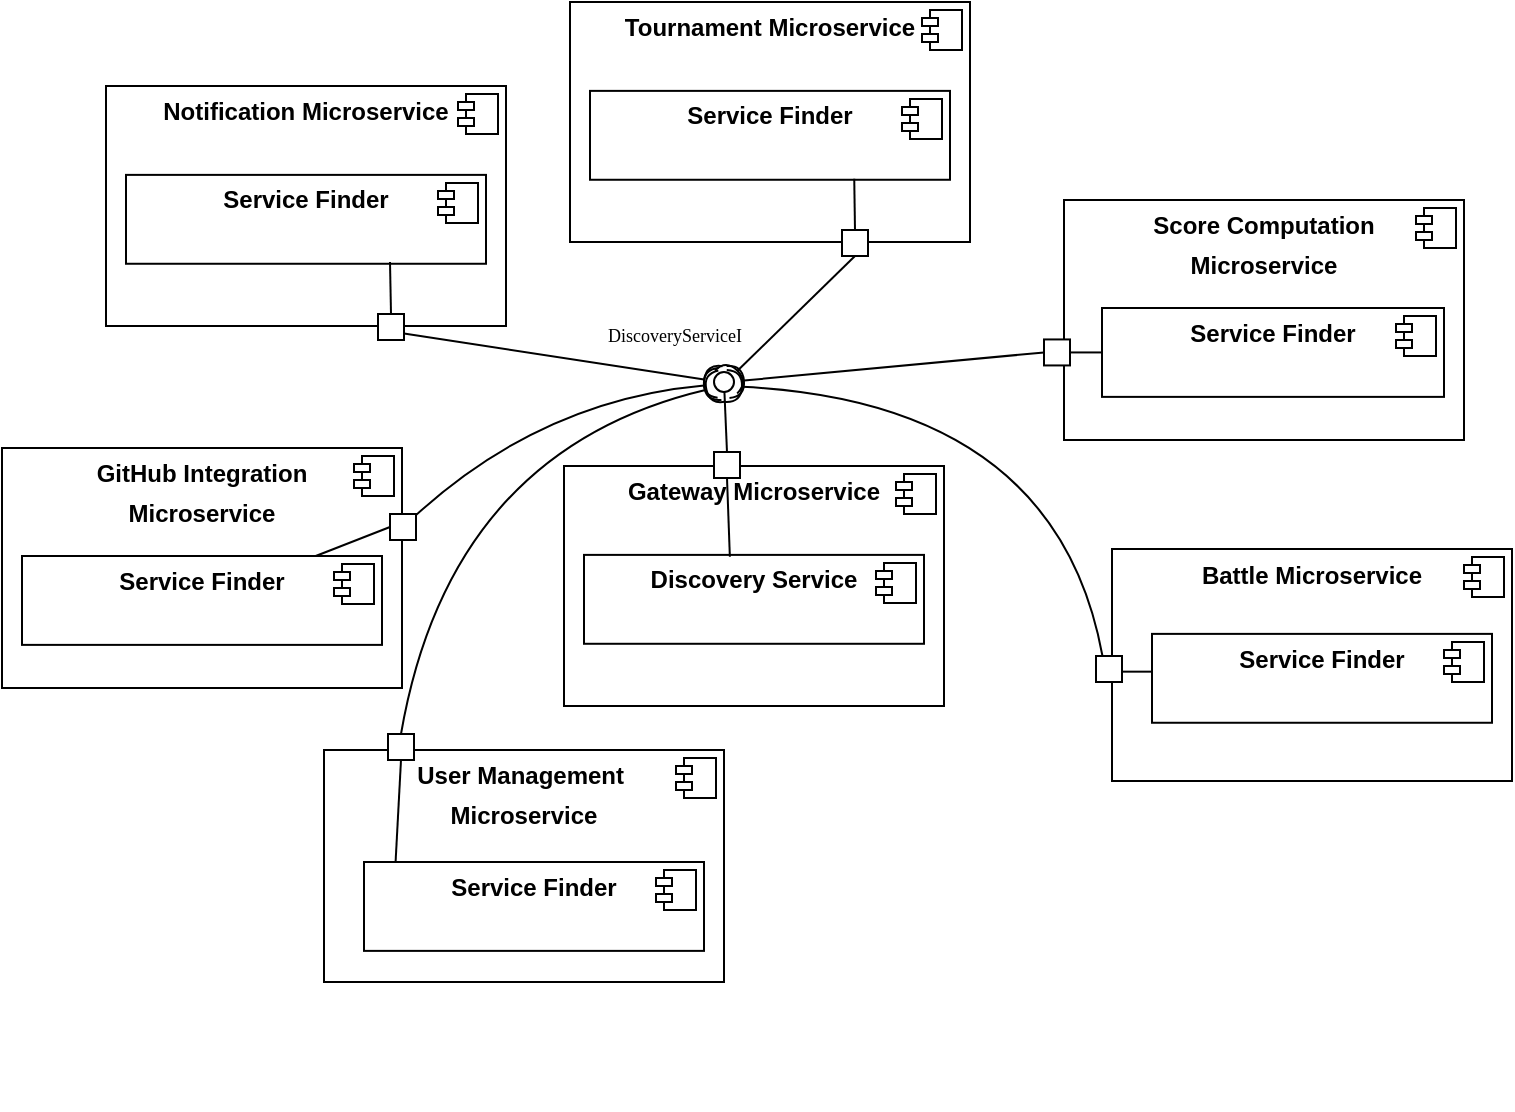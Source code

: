 <mxfile version="22.1.16" type="device">
  <diagram name="Page-1" id="z5UzL9gfqUJMnLtRptsJ">
    <mxGraphModel dx="714" dy="418" grid="0" gridSize="10" guides="1" tooltips="1" connect="1" arrows="1" fold="1" page="1" pageScale="1" pageWidth="850" pageHeight="1100" math="0" shadow="0">
      <root>
        <mxCell id="0" />
        <mxCell id="1" parent="0" />
        <mxCell id="ZMxJaWBHBOaQYRM_QD_V-1" value="" style="group" parent="1" vertex="1" connectable="0">
          <mxGeometry x="350" y="270" width="190" height="120" as="geometry" />
        </mxCell>
        <mxCell id="ZMxJaWBHBOaQYRM_QD_V-2" value="&lt;p style=&quot;margin:0px;margin-top:6px;text-align:center;&quot;&gt;&lt;b&gt;Gateway Microservice&lt;/b&gt;&lt;/p&gt;&lt;p style=&quot;margin:0px;margin-top:6px;text-align:center;&quot;&gt;&lt;b&gt;&lt;br&gt;&lt;/b&gt;&lt;/p&gt;" style="align=left;overflow=fill;html=1;dropTarget=0;whiteSpace=wrap;" parent="ZMxJaWBHBOaQYRM_QD_V-1" vertex="1">
          <mxGeometry width="190" height="120" as="geometry" />
        </mxCell>
        <mxCell id="ZMxJaWBHBOaQYRM_QD_V-3" value="" style="shape=component;jettyWidth=8;jettyHeight=4;" parent="ZMxJaWBHBOaQYRM_QD_V-2" vertex="1">
          <mxGeometry x="1" width="20" height="20" relative="1" as="geometry">
            <mxPoint x="-24" y="4" as="offset" />
          </mxGeometry>
        </mxCell>
        <mxCell id="ZMxJaWBHBOaQYRM_QD_V-4" value="&lt;p style=&quot;margin:0px;margin-top:6px;text-align:center;&quot;&gt;&lt;b&gt;Discovery Service&lt;/b&gt;&lt;/p&gt;" style="align=left;overflow=fill;html=1;dropTarget=0;whiteSpace=wrap;" parent="ZMxJaWBHBOaQYRM_QD_V-1" vertex="1">
          <mxGeometry x="10" y="44.444" width="170" height="44.444" as="geometry" />
        </mxCell>
        <mxCell id="ZMxJaWBHBOaQYRM_QD_V-5" value="" style="shape=component;jettyWidth=8;jettyHeight=4;" parent="ZMxJaWBHBOaQYRM_QD_V-4" vertex="1">
          <mxGeometry x="1" width="20" height="20" relative="1" as="geometry">
            <mxPoint x="-24" y="4" as="offset" />
          </mxGeometry>
        </mxCell>
        <mxCell id="ZMxJaWBHBOaQYRM_QD_V-6" value="" style="group" parent="1" vertex="1" connectable="0">
          <mxGeometry x="121" y="80" width="200" height="127" as="geometry" />
        </mxCell>
        <mxCell id="ZMxJaWBHBOaQYRM_QD_V-7" value="&lt;p style=&quot;margin:0px;margin-top:6px;text-align:center;&quot;&gt;&lt;b&gt;Notification Microservice&lt;/b&gt;&lt;/p&gt;" style="align=left;overflow=fill;html=1;dropTarget=0;whiteSpace=wrap;" parent="ZMxJaWBHBOaQYRM_QD_V-6" vertex="1">
          <mxGeometry width="200" height="120" as="geometry" />
        </mxCell>
        <mxCell id="ZMxJaWBHBOaQYRM_QD_V-8" value="" style="shape=component;jettyWidth=8;jettyHeight=4;" parent="ZMxJaWBHBOaQYRM_QD_V-7" vertex="1">
          <mxGeometry x="1" width="20" height="20" relative="1" as="geometry">
            <mxPoint x="-24" y="4" as="offset" />
          </mxGeometry>
        </mxCell>
        <mxCell id="ZMxJaWBHBOaQYRM_QD_V-9" value="&lt;p style=&quot;margin:0px;margin-top:6px;text-align:center;&quot;&gt;&lt;b&gt;Service Finder&lt;/b&gt;&lt;/p&gt;" style="align=left;overflow=fill;html=1;dropTarget=0;whiteSpace=wrap;" parent="ZMxJaWBHBOaQYRM_QD_V-6" vertex="1">
          <mxGeometry x="10" y="44.44" width="180" height="44.44" as="geometry" />
        </mxCell>
        <mxCell id="ZMxJaWBHBOaQYRM_QD_V-10" value="" style="shape=component;jettyWidth=8;jettyHeight=4;" parent="ZMxJaWBHBOaQYRM_QD_V-9" vertex="1">
          <mxGeometry x="1" width="20" height="20" relative="1" as="geometry">
            <mxPoint x="-24" y="4" as="offset" />
          </mxGeometry>
        </mxCell>
        <mxCell id="ZMxJaWBHBOaQYRM_QD_V-11" value="" style="whiteSpace=wrap;html=1;aspect=fixed;" parent="ZMxJaWBHBOaQYRM_QD_V-6" vertex="1">
          <mxGeometry x="136" y="114" width="13" height="13" as="geometry" />
        </mxCell>
        <mxCell id="ZMxJaWBHBOaQYRM_QD_V-15" value="" style="endArrow=none;html=1;rounded=0;exitX=0.5;exitY=0;exitDx=0;exitDy=0;" parent="1" source="ZMxJaWBHBOaQYRM_QD_V-11" edge="1">
          <mxGeometry width="50" height="50" relative="1" as="geometry">
            <mxPoint x="263" y="173" as="sourcePoint" />
            <mxPoint x="263" y="168" as="targetPoint" />
          </mxGeometry>
        </mxCell>
        <mxCell id="ZMxJaWBHBOaQYRM_QD_V-16" value="" style="whiteSpace=wrap;html=1;aspect=fixed;" parent="1" vertex="1">
          <mxGeometry x="425" y="263" width="13" height="13" as="geometry" />
        </mxCell>
        <mxCell id="ZMxJaWBHBOaQYRM_QD_V-17" value="" style="endArrow=none;html=1;rounded=0;entryX=0.5;entryY=1;entryDx=0;entryDy=0;exitX=0.429;exitY=0.021;exitDx=0;exitDy=0;exitPerimeter=0;" parent="1" source="ZMxJaWBHBOaQYRM_QD_V-4" target="ZMxJaWBHBOaQYRM_QD_V-16" edge="1">
          <mxGeometry width="50" height="50" relative="1" as="geometry">
            <mxPoint x="442" y="314" as="sourcePoint" />
            <mxPoint x="466.5" y="282" as="targetPoint" />
          </mxGeometry>
        </mxCell>
        <mxCell id="ZMxJaWBHBOaQYRM_QD_V-18" value="" style="group" parent="1" vertex="1" connectable="0">
          <mxGeometry x="353" y="38" width="200" height="127" as="geometry" />
        </mxCell>
        <mxCell id="ZMxJaWBHBOaQYRM_QD_V-19" value="&lt;p style=&quot;margin:0px;margin-top:6px;text-align:center;&quot;&gt;&lt;b&gt;Tournament Microservice&lt;/b&gt;&lt;/p&gt;" style="align=left;overflow=fill;html=1;dropTarget=0;whiteSpace=wrap;" parent="ZMxJaWBHBOaQYRM_QD_V-18" vertex="1">
          <mxGeometry width="200" height="120" as="geometry" />
        </mxCell>
        <mxCell id="ZMxJaWBHBOaQYRM_QD_V-20" value="" style="shape=component;jettyWidth=8;jettyHeight=4;" parent="ZMxJaWBHBOaQYRM_QD_V-19" vertex="1">
          <mxGeometry x="1" width="20" height="20" relative="1" as="geometry">
            <mxPoint x="-24" y="4" as="offset" />
          </mxGeometry>
        </mxCell>
        <mxCell id="ZMxJaWBHBOaQYRM_QD_V-21" value="&lt;p style=&quot;margin:0px;margin-top:6px;text-align:center;&quot;&gt;&lt;b style=&quot;border-color: var(--border-color);&quot;&gt;Service Finder&lt;/b&gt;&lt;br&gt;&lt;/p&gt;" style="align=left;overflow=fill;html=1;dropTarget=0;whiteSpace=wrap;" parent="ZMxJaWBHBOaQYRM_QD_V-18" vertex="1">
          <mxGeometry x="10" y="44.44" width="180" height="44.44" as="geometry" />
        </mxCell>
        <mxCell id="ZMxJaWBHBOaQYRM_QD_V-22" value="" style="shape=component;jettyWidth=8;jettyHeight=4;" parent="ZMxJaWBHBOaQYRM_QD_V-21" vertex="1">
          <mxGeometry x="1" width="20" height="20" relative="1" as="geometry">
            <mxPoint x="-24" y="4" as="offset" />
          </mxGeometry>
        </mxCell>
        <mxCell id="ZMxJaWBHBOaQYRM_QD_V-23" value="" style="whiteSpace=wrap;html=1;aspect=fixed;" parent="ZMxJaWBHBOaQYRM_QD_V-18" vertex="1">
          <mxGeometry x="136" y="114" width="13" height="13" as="geometry" />
        </mxCell>
        <mxCell id="ZMxJaWBHBOaQYRM_QD_V-24" value="" style="endArrow=none;html=1;rounded=0;exitX=0.5;exitY=0;exitDx=0;exitDy=0;entryX=0.734;entryY=0.989;entryDx=0;entryDy=0;entryPerimeter=0;" parent="ZMxJaWBHBOaQYRM_QD_V-18" source="ZMxJaWBHBOaQYRM_QD_V-23" target="ZMxJaWBHBOaQYRM_QD_V-21" edge="1">
          <mxGeometry width="50" height="50" relative="1" as="geometry">
            <mxPoint x="340" y="119" as="sourcePoint" />
            <mxPoint x="340" y="114" as="targetPoint" />
          </mxGeometry>
        </mxCell>
        <mxCell id="ZMxJaWBHBOaQYRM_QD_V-28" value="" style="ellipse;whiteSpace=wrap;html=1;align=center;aspect=fixed;fillColor=none;strokeColor=none;resizable=0;perimeter=centerPerimeter;rotatable=0;allowArrows=0;points=[];outlineConnect=1;" parent="1" vertex="1">
          <mxGeometry x="606" y="213" width="10" height="10" as="geometry" />
        </mxCell>
        <mxCell id="ZMxJaWBHBOaQYRM_QD_V-29" value="" style="group" parent="1" vertex="1" connectable="0">
          <mxGeometry x="624" y="309.5" width="200" height="127" as="geometry" />
        </mxCell>
        <mxCell id="ZMxJaWBHBOaQYRM_QD_V-30" value="&lt;p style=&quot;margin:0px;margin-top:6px;text-align:center;&quot;&gt;&lt;b&gt;Battle Microservice&lt;/b&gt;&lt;/p&gt;" style="align=left;overflow=fill;html=1;dropTarget=0;whiteSpace=wrap;" parent="ZMxJaWBHBOaQYRM_QD_V-29" vertex="1">
          <mxGeometry y="2" width="200" height="116" as="geometry" />
        </mxCell>
        <mxCell id="ZMxJaWBHBOaQYRM_QD_V-31" value="" style="shape=component;jettyWidth=8;jettyHeight=4;" parent="ZMxJaWBHBOaQYRM_QD_V-30" vertex="1">
          <mxGeometry x="1" width="20" height="20" relative="1" as="geometry">
            <mxPoint x="-24" y="4" as="offset" />
          </mxGeometry>
        </mxCell>
        <mxCell id="ZMxJaWBHBOaQYRM_QD_V-32" value="&lt;p style=&quot;margin:0px;margin-top:6px;text-align:center;&quot;&gt;&lt;b style=&quot;border-color: var(--border-color);&quot;&gt;Service Finder&lt;/b&gt;&lt;br&gt;&lt;/p&gt;" style="align=left;overflow=fill;html=1;dropTarget=0;whiteSpace=wrap;" parent="ZMxJaWBHBOaQYRM_QD_V-29" vertex="1">
          <mxGeometry x="20" y="44.44" width="170" height="44.44" as="geometry" />
        </mxCell>
        <mxCell id="ZMxJaWBHBOaQYRM_QD_V-33" value="" style="shape=component;jettyWidth=8;jettyHeight=4;" parent="ZMxJaWBHBOaQYRM_QD_V-32" vertex="1">
          <mxGeometry x="1" width="20" height="20" relative="1" as="geometry">
            <mxPoint x="-24" y="4" as="offset" />
          </mxGeometry>
        </mxCell>
        <mxCell id="ZMxJaWBHBOaQYRM_QD_V-138" value="" style="endArrow=none;html=1;rounded=0;entryX=0;entryY=0.5;entryDx=0;entryDy=0;exitX=1;exitY=0.5;exitDx=0;exitDy=0;" parent="ZMxJaWBHBOaQYRM_QD_V-29" edge="1">
          <mxGeometry width="50" height="50" relative="1" as="geometry">
            <mxPoint x="4" y="63.33" as="sourcePoint" />
            <mxPoint x="20" y="63.33" as="targetPoint" />
          </mxGeometry>
        </mxCell>
        <mxCell id="ZMxJaWBHBOaQYRM_QD_V-35" value="" style="ellipse;whiteSpace=wrap;html=1;align=center;aspect=fixed;fillColor=none;strokeColor=none;resizable=0;perimeter=centerPerimeter;rotatable=0;allowArrows=0;points=[];outlineConnect=1;" parent="1" vertex="1">
          <mxGeometry x="279" y="400" width="10" height="10" as="geometry" />
        </mxCell>
        <mxCell id="ZMxJaWBHBOaQYRM_QD_V-37" value="" style="group" parent="1" vertex="1" connectable="0">
          <mxGeometry x="600" y="137" width="200" height="127" as="geometry" />
        </mxCell>
        <mxCell id="ZMxJaWBHBOaQYRM_QD_V-38" value="&lt;p style=&quot;margin:0px;margin-top:6px;text-align:center;&quot;&gt;&lt;b&gt;Score Computation&lt;/b&gt;&lt;/p&gt;&lt;p style=&quot;margin:0px;margin-top:6px;text-align:center;&quot;&gt;&lt;b&gt;Microservice&lt;/b&gt;&lt;/p&gt;" style="align=left;overflow=fill;html=1;dropTarget=0;whiteSpace=wrap;" parent="ZMxJaWBHBOaQYRM_QD_V-37" vertex="1">
          <mxGeometry width="200" height="120" as="geometry" />
        </mxCell>
        <mxCell id="ZMxJaWBHBOaQYRM_QD_V-39" value="" style="shape=component;jettyWidth=8;jettyHeight=4;" parent="ZMxJaWBHBOaQYRM_QD_V-38" vertex="1">
          <mxGeometry x="1" width="20" height="20" relative="1" as="geometry">
            <mxPoint x="-24" y="4" as="offset" />
          </mxGeometry>
        </mxCell>
        <mxCell id="ZMxJaWBHBOaQYRM_QD_V-40" value="&lt;p style=&quot;margin:0px;margin-top:6px;text-align:center;&quot;&gt;&lt;b style=&quot;border-color: var(--border-color);&quot;&gt;Service Finder&lt;/b&gt;&lt;br&gt;&lt;/p&gt;" style="align=left;overflow=fill;html=1;dropTarget=0;whiteSpace=wrap;" parent="ZMxJaWBHBOaQYRM_QD_V-37" vertex="1">
          <mxGeometry x="19" y="54" width="171" height="44.44" as="geometry" />
        </mxCell>
        <mxCell id="ZMxJaWBHBOaQYRM_QD_V-41" value="" style="shape=component;jettyWidth=8;jettyHeight=4;" parent="ZMxJaWBHBOaQYRM_QD_V-40" vertex="1">
          <mxGeometry x="1" width="20" height="20" relative="1" as="geometry">
            <mxPoint x="-24" y="4" as="offset" />
          </mxGeometry>
        </mxCell>
        <mxCell id="ZMxJaWBHBOaQYRM_QD_V-48" value="" style="ellipse;whiteSpace=wrap;html=1;align=center;aspect=fixed;fillColor=none;strokeColor=none;resizable=0;perimeter=centerPerimeter;rotatable=0;allowArrows=0;points=[];outlineConnect=1;" parent="1" vertex="1">
          <mxGeometry x="518" y="552" width="10" height="10" as="geometry" />
        </mxCell>
        <mxCell id="ZMxJaWBHBOaQYRM_QD_V-51" value="" style="ellipse;whiteSpace=wrap;html=1;align=center;aspect=fixed;fillColor=none;strokeColor=none;resizable=0;perimeter=centerPerimeter;rotatable=0;allowArrows=0;points=[];outlineConnect=1;" parent="1" vertex="1">
          <mxGeometry x="315" y="335" width="10" height="10" as="geometry" />
        </mxCell>
        <mxCell id="ZMxJaWBHBOaQYRM_QD_V-53" value="" style="ellipse;whiteSpace=wrap;html=1;align=center;aspect=fixed;fillColor=none;strokeColor=none;resizable=0;perimeter=centerPerimeter;rotatable=0;allowArrows=0;points=[];outlineConnect=1;" parent="1" vertex="1">
          <mxGeometry x="536" y="272" width="10" height="10" as="geometry" />
        </mxCell>
        <mxCell id="ZMxJaWBHBOaQYRM_QD_V-54" value="" style="group" parent="1" vertex="1" connectable="0">
          <mxGeometry x="69" y="261" width="207" height="127" as="geometry" />
        </mxCell>
        <mxCell id="ZMxJaWBHBOaQYRM_QD_V-55" value="&lt;p style=&quot;margin:0px;margin-top:6px;text-align:center;&quot;&gt;&lt;b&gt;GitHub Integration&lt;/b&gt;&lt;/p&gt;&lt;p style=&quot;margin:0px;margin-top:6px;text-align:center;&quot;&gt;&lt;b&gt;Microservice&lt;/b&gt;&lt;/p&gt;" style="align=left;overflow=fill;html=1;dropTarget=0;whiteSpace=wrap;" parent="ZMxJaWBHBOaQYRM_QD_V-54" vertex="1">
          <mxGeometry width="200" height="120" as="geometry" />
        </mxCell>
        <mxCell id="ZMxJaWBHBOaQYRM_QD_V-56" value="" style="shape=component;jettyWidth=8;jettyHeight=4;" parent="ZMxJaWBHBOaQYRM_QD_V-55" vertex="1">
          <mxGeometry x="1" width="20" height="20" relative="1" as="geometry">
            <mxPoint x="-24" y="4" as="offset" />
          </mxGeometry>
        </mxCell>
        <mxCell id="ZMxJaWBHBOaQYRM_QD_V-57" value="&lt;p style=&quot;margin:0px;margin-top:6px;text-align:center;&quot;&gt;&lt;b&gt;Service Finder&lt;/b&gt;&lt;/p&gt;" style="align=left;overflow=fill;html=1;dropTarget=0;whiteSpace=wrap;" parent="ZMxJaWBHBOaQYRM_QD_V-54" vertex="1">
          <mxGeometry x="10" y="54" width="180" height="44.44" as="geometry" />
        </mxCell>
        <mxCell id="ZMxJaWBHBOaQYRM_QD_V-58" value="" style="shape=component;jettyWidth=8;jettyHeight=4;" parent="ZMxJaWBHBOaQYRM_QD_V-57" vertex="1">
          <mxGeometry x="1" width="20" height="20" relative="1" as="geometry">
            <mxPoint x="-24" y="4" as="offset" />
          </mxGeometry>
        </mxCell>
        <mxCell id="ZMxJaWBHBOaQYRM_QD_V-141" value="" style="whiteSpace=wrap;html=1;aspect=fixed;" parent="ZMxJaWBHBOaQYRM_QD_V-54" vertex="1">
          <mxGeometry x="194" y="33" width="13" height="13" as="geometry" />
        </mxCell>
        <mxCell id="ZMxJaWBHBOaQYRM_QD_V-142" value="" style="endArrow=none;html=1;rounded=0;entryX=0;entryY=0.5;entryDx=0;entryDy=0;" parent="ZMxJaWBHBOaQYRM_QD_V-54" source="ZMxJaWBHBOaQYRM_QD_V-57" target="ZMxJaWBHBOaQYRM_QD_V-141" edge="1">
          <mxGeometry width="50" height="50" relative="1" as="geometry">
            <mxPoint x="221" y="35" as="sourcePoint" />
            <mxPoint x="220" y="9" as="targetPoint" />
          </mxGeometry>
        </mxCell>
        <mxCell id="ZMxJaWBHBOaQYRM_QD_V-66" value="" style="ellipse;whiteSpace=wrap;html=1;align=center;aspect=fixed;fillColor=none;strokeColor=none;resizable=0;perimeter=centerPerimeter;rotatable=0;allowArrows=0;points=[];outlineConnect=1;" parent="1" vertex="1">
          <mxGeometry x="224" y="207" width="10" height="10" as="geometry" />
        </mxCell>
        <mxCell id="ZMxJaWBHBOaQYRM_QD_V-77" value="" style="ellipse;whiteSpace=wrap;html=1;align=center;aspect=fixed;fillColor=none;strokeColor=none;resizable=0;perimeter=centerPerimeter;rotatable=0;allowArrows=0;points=[];outlineConnect=1;" parent="1" vertex="1">
          <mxGeometry x="376" y="180" width="10" height="10" as="geometry" />
        </mxCell>
        <mxCell id="ZMxJaWBHBOaQYRM_QD_V-86" value="" style="ellipse;whiteSpace=wrap;html=1;align=center;aspect=fixed;fillColor=none;strokeColor=none;resizable=0;perimeter=centerPerimeter;rotatable=0;allowArrows=0;points=[];outlineConnect=1;" parent="1" vertex="1">
          <mxGeometry x="516" y="307" width="10" height="10" as="geometry" />
        </mxCell>
        <mxCell id="ZMxJaWBHBOaQYRM_QD_V-87" value="" style="ellipse;whiteSpace=wrap;html=1;align=center;aspect=fixed;fillColor=none;strokeColor=none;resizable=0;perimeter=centerPerimeter;rotatable=0;allowArrows=0;points=[];outlineConnect=1;" parent="1" vertex="1">
          <mxGeometry x="316" y="251" width="10" height="10" as="geometry" />
        </mxCell>
        <mxCell id="ZMxJaWBHBOaQYRM_QD_V-91" value="" style="ellipse;whiteSpace=wrap;html=1;align=center;aspect=fixed;fillColor=none;strokeColor=none;resizable=0;perimeter=centerPerimeter;rotatable=0;allowArrows=0;points=[];outlineConnect=1;" parent="1" vertex="1">
          <mxGeometry x="445" y="368" width="10" height="10" as="geometry" />
        </mxCell>
        <mxCell id="ZMxJaWBHBOaQYRM_QD_V-100" value="" style="ellipse;whiteSpace=wrap;html=1;align=center;aspect=fixed;fillColor=none;strokeColor=none;resizable=0;perimeter=centerPerimeter;rotatable=0;allowArrows=0;points=[];outlineConnect=1;" parent="1" vertex="1">
          <mxGeometry x="425" y="242" width="10" height="10" as="geometry" />
        </mxCell>
        <mxCell id="ZMxJaWBHBOaQYRM_QD_V-102" value="" style="ellipse;whiteSpace=wrap;html=1;align=center;aspect=fixed;fillColor=none;strokeColor=none;resizable=0;perimeter=centerPerimeter;rotatable=0;allowArrows=0;points=[];outlineConnect=1;" parent="1" vertex="1">
          <mxGeometry x="425" y="242" width="10" height="10" as="geometry" />
        </mxCell>
        <mxCell id="ZMxJaWBHBOaQYRM_QD_V-104" value="" style="ellipse;whiteSpace=wrap;html=1;align=center;aspect=fixed;fillColor=none;strokeColor=none;resizable=0;perimeter=centerPerimeter;rotatable=0;allowArrows=0;points=[];outlineConnect=1;" parent="1" vertex="1">
          <mxGeometry x="460" y="273" width="10" height="10" as="geometry" />
        </mxCell>
        <mxCell id="ZMxJaWBHBOaQYRM_QD_V-108" value="" style="ellipse;whiteSpace=wrap;html=1;align=center;aspect=fixed;fillColor=none;strokeColor=none;resizable=0;perimeter=centerPerimeter;rotatable=0;allowArrows=0;points=[];outlineConnect=1;" parent="1" vertex="1">
          <mxGeometry x="549" y="582" width="10" height="10" as="geometry" />
        </mxCell>
        <mxCell id="ZMxJaWBHBOaQYRM_QD_V-112" value="" style="ellipse;whiteSpace=wrap;html=1;align=center;aspect=fixed;fillColor=none;strokeColor=none;resizable=0;perimeter=centerPerimeter;rotatable=0;allowArrows=0;points=[];outlineConnect=1;" parent="1" vertex="1">
          <mxGeometry x="250" y="365" width="10" height="10" as="geometry" />
        </mxCell>
        <mxCell id="ZMxJaWBHBOaQYRM_QD_V-114" value="" style="ellipse;whiteSpace=wrap;html=1;align=center;aspect=fixed;fillColor=none;strokeColor=none;resizable=0;perimeter=centerPerimeter;rotatable=0;allowArrows=0;points=[];outlineConnect=1;" parent="1" vertex="1">
          <mxGeometry x="335" y="263" width="10" height="10" as="geometry" />
        </mxCell>
        <mxCell id="ZMxJaWBHBOaQYRM_QD_V-116" value="" style="ellipse;whiteSpace=wrap;html=1;align=center;aspect=fixed;fillColor=none;strokeColor=none;resizable=0;perimeter=centerPerimeter;rotatable=0;allowArrows=0;points=[];outlineConnect=1;" parent="1" vertex="1">
          <mxGeometry x="431" y="332" width="10" height="10" as="geometry" />
        </mxCell>
        <mxCell id="ZMxJaWBHBOaQYRM_QD_V-119" value="" style="rounded=0;orthogonalLoop=1;jettySize=auto;html=1;endArrow=oval;endFill=0;sketch=0;sourcePerimeterSpacing=0;targetPerimeterSpacing=0;endSize=10;exitX=0.5;exitY=0;exitDx=0;exitDy=0;" parent="1" source="ZMxJaWBHBOaQYRM_QD_V-16" edge="1">
          <mxGeometry relative="1" as="geometry">
            <mxPoint x="409" y="321" as="sourcePoint" />
            <mxPoint x="430" y="228" as="targetPoint" />
          </mxGeometry>
        </mxCell>
        <mxCell id="ZMxJaWBHBOaQYRM_QD_V-120" value="" style="ellipse;whiteSpace=wrap;html=1;align=center;aspect=fixed;fillColor=none;strokeColor=none;resizable=0;perimeter=centerPerimeter;rotatable=0;allowArrows=0;points=[];outlineConnect=1;" parent="1" vertex="1">
          <mxGeometry x="424" y="316" width="10" height="10" as="geometry" />
        </mxCell>
        <mxCell id="ZMxJaWBHBOaQYRM_QD_V-122" value="" style="rounded=0;orthogonalLoop=1;jettySize=auto;html=1;endArrow=halfCircle;endFill=0;endSize=6;strokeWidth=1;sketch=0;fontSize=12;curved=1;exitX=0.5;exitY=1;exitDx=0;exitDy=0;" parent="1" source="ZMxJaWBHBOaQYRM_QD_V-23" edge="1">
          <mxGeometry relative="1" as="geometry">
            <mxPoint x="422" y="307" as="sourcePoint" />
            <mxPoint x="431" y="228" as="targetPoint" />
          </mxGeometry>
        </mxCell>
        <mxCell id="ZMxJaWBHBOaQYRM_QD_V-123" value="" style="ellipse;whiteSpace=wrap;html=1;align=center;aspect=fixed;fillColor=none;strokeColor=none;resizable=0;perimeter=centerPerimeter;rotatable=0;allowArrows=0;points=[];outlineConnect=1;" parent="1" vertex="1">
          <mxGeometry x="397" y="302" width="10" height="10" as="geometry" />
        </mxCell>
        <mxCell id="ZMxJaWBHBOaQYRM_QD_V-124" value="" style="rounded=0;orthogonalLoop=1;jettySize=auto;html=1;endArrow=halfCircle;endFill=0;endSize=6;strokeWidth=1;sketch=0;fontSize=12;curved=1;exitX=1;exitY=0.75;exitDx=0;exitDy=0;" parent="1" source="ZMxJaWBHBOaQYRM_QD_V-11" edge="1">
          <mxGeometry relative="1" as="geometry">
            <mxPoint x="479" y="288" as="sourcePoint" />
            <mxPoint x="428" y="228" as="targetPoint" />
          </mxGeometry>
        </mxCell>
        <mxCell id="ZMxJaWBHBOaQYRM_QD_V-125" value="" style="ellipse;whiteSpace=wrap;html=1;align=center;aspect=fixed;fillColor=none;strokeColor=none;resizable=0;perimeter=centerPerimeter;rotatable=0;allowArrows=0;points=[];outlineConnect=1;" parent="1" vertex="1">
          <mxGeometry x="454" y="283" width="10" height="10" as="geometry" />
        </mxCell>
        <mxCell id="ZMxJaWBHBOaQYRM_QD_V-42" value="" style="whiteSpace=wrap;html=1;aspect=fixed;" parent="1" vertex="1">
          <mxGeometry x="590" y="206.72" width="13" height="13" as="geometry" />
        </mxCell>
        <mxCell id="ZMxJaWBHBOaQYRM_QD_V-43" value="" style="endArrow=none;html=1;rounded=0;entryX=0;entryY=0.5;entryDx=0;entryDy=0;exitX=1;exitY=0.5;exitDx=0;exitDy=0;" parent="1" source="ZMxJaWBHBOaQYRM_QD_V-42" target="ZMxJaWBHBOaQYRM_QD_V-40" edge="1">
          <mxGeometry width="50" height="50" relative="1" as="geometry">
            <mxPoint x="767" y="144" as="sourcePoint" />
            <mxPoint x="739" y="231" as="targetPoint" />
          </mxGeometry>
        </mxCell>
        <mxCell id="ZMxJaWBHBOaQYRM_QD_V-128" value="" style="rounded=0;orthogonalLoop=1;jettySize=auto;html=1;endArrow=halfCircle;endFill=0;endSize=6;strokeWidth=1;sketch=0;fontSize=12;curved=1;exitX=0;exitY=0.5;exitDx=0;exitDy=0;" parent="1" source="ZMxJaWBHBOaQYRM_QD_V-42" edge="1">
          <mxGeometry relative="1" as="geometry">
            <mxPoint x="599" y="255" as="sourcePoint" />
            <mxPoint x="432" y="228" as="targetPoint" />
          </mxGeometry>
        </mxCell>
        <mxCell id="ZMxJaWBHBOaQYRM_QD_V-129" value="" style="ellipse;whiteSpace=wrap;html=1;align=center;aspect=fixed;fillColor=none;strokeColor=none;resizable=0;perimeter=centerPerimeter;rotatable=0;allowArrows=0;points=[];outlineConnect=1;" parent="1" vertex="1">
          <mxGeometry x="574" y="250" width="10" height="10" as="geometry" />
        </mxCell>
        <mxCell id="ZMxJaWBHBOaQYRM_QD_V-130" value="" style="whiteSpace=wrap;html=1;aspect=fixed;" parent="1" vertex="1">
          <mxGeometry x="616" y="365" width="13" height="13" as="geometry" />
        </mxCell>
        <mxCell id="ZMxJaWBHBOaQYRM_QD_V-139" value="" style="rounded=0;orthogonalLoop=1;jettySize=auto;html=1;endArrow=halfCircle;endFill=0;endSize=6;strokeWidth=1;sketch=0;fontSize=12;curved=1;exitX=0.25;exitY=0;exitDx=0;exitDy=0;" parent="1" source="ZMxJaWBHBOaQYRM_QD_V-130" edge="1">
          <mxGeometry relative="1" as="geometry">
            <mxPoint x="599" y="311" as="sourcePoint" />
            <mxPoint x="431" y="230" as="targetPoint" />
            <Array as="points">
              <mxPoint x="596" y="238" />
            </Array>
          </mxGeometry>
        </mxCell>
        <mxCell id="ZMxJaWBHBOaQYRM_QD_V-140" value="" style="ellipse;whiteSpace=wrap;html=1;align=center;aspect=fixed;fillColor=none;strokeColor=none;resizable=0;perimeter=centerPerimeter;rotatable=0;allowArrows=0;points=[];outlineConnect=1;" parent="1" vertex="1">
          <mxGeometry x="574" y="306" width="10" height="10" as="geometry" />
        </mxCell>
        <mxCell id="ZMxJaWBHBOaQYRM_QD_V-143" value="" style="rounded=0;orthogonalLoop=1;jettySize=auto;html=1;endArrow=halfCircle;endFill=0;endSize=6;strokeWidth=1;sketch=0;fontSize=12;curved=1;" parent="1" source="ZMxJaWBHBOaQYRM_QD_V-141" edge="1">
          <mxGeometry relative="1" as="geometry">
            <mxPoint x="338" y="247" as="sourcePoint" />
            <mxPoint x="428" y="229" as="targetPoint" />
            <Array as="points">
              <mxPoint x="339" y="237" />
            </Array>
          </mxGeometry>
        </mxCell>
        <mxCell id="ZMxJaWBHBOaQYRM_QD_V-144" value="" style="ellipse;whiteSpace=wrap;html=1;align=center;aspect=fixed;fillColor=none;strokeColor=none;resizable=0;perimeter=centerPerimeter;rotatable=0;allowArrows=0;points=[];outlineConnect=1;" parent="1" vertex="1">
          <mxGeometry x="313" y="242" width="10" height="10" as="geometry" />
        </mxCell>
        <mxCell id="ZMxJaWBHBOaQYRM_QD_V-145" value="&lt;font style=&quot;font-size: 9px;&quot; face=&quot;Verdana&quot;&gt;DiscoveryServiceI&lt;/font&gt;" style="text;html=1;align=center;verticalAlign=middle;resizable=0;points=[];autosize=1;strokeColor=none;fillColor=none;" parent="1" vertex="1">
          <mxGeometry x="355" y="191" width="99" height="26" as="geometry" />
        </mxCell>
        <mxCell id="2aKaR1T6wJwUdunVGJsH-1" value="" style="group" vertex="1" connectable="0" parent="1">
          <mxGeometry x="230" y="410" width="200" height="127" as="geometry" />
        </mxCell>
        <mxCell id="2aKaR1T6wJwUdunVGJsH-2" value="&lt;p style=&quot;margin:0px;margin-top:6px;text-align:center;&quot;&gt;&lt;b&gt;User Management&amp;nbsp;&lt;/b&gt;&lt;/p&gt;&lt;p style=&quot;margin:0px;margin-top:6px;text-align:center;&quot;&gt;&lt;b&gt;Microservice&lt;/b&gt;&lt;/p&gt;" style="align=left;overflow=fill;html=1;dropTarget=0;whiteSpace=wrap;" vertex="1" parent="2aKaR1T6wJwUdunVGJsH-1">
          <mxGeometry y="2" width="200" height="116" as="geometry" />
        </mxCell>
        <mxCell id="2aKaR1T6wJwUdunVGJsH-3" value="" style="shape=component;jettyWidth=8;jettyHeight=4;" vertex="1" parent="2aKaR1T6wJwUdunVGJsH-2">
          <mxGeometry x="1" width="20" height="20" relative="1" as="geometry">
            <mxPoint x="-24" y="4" as="offset" />
          </mxGeometry>
        </mxCell>
        <mxCell id="2aKaR1T6wJwUdunVGJsH-4" value="&lt;p style=&quot;margin:0px;margin-top:6px;text-align:center;&quot;&gt;&lt;b style=&quot;border-color: var(--border-color);&quot;&gt;Service Finder&lt;/b&gt;&lt;br&gt;&lt;/p&gt;" style="align=left;overflow=fill;html=1;dropTarget=0;whiteSpace=wrap;" vertex="1" parent="2aKaR1T6wJwUdunVGJsH-1">
          <mxGeometry x="20" y="58" width="170" height="44.44" as="geometry" />
        </mxCell>
        <mxCell id="2aKaR1T6wJwUdunVGJsH-5" value="" style="shape=component;jettyWidth=8;jettyHeight=4;" vertex="1" parent="2aKaR1T6wJwUdunVGJsH-4">
          <mxGeometry x="1" width="20" height="20" relative="1" as="geometry">
            <mxPoint x="-24" y="4" as="offset" />
          </mxGeometry>
        </mxCell>
        <mxCell id="2aKaR1T6wJwUdunVGJsH-6" value="" style="endArrow=none;html=1;rounded=0;entryX=0.093;entryY=-0.008;entryDx=0;entryDy=0;exitX=1;exitY=0.5;exitDx=0;exitDy=0;entryPerimeter=0;" edge="1" parent="2aKaR1T6wJwUdunVGJsH-1" source="2aKaR1T6wJwUdunVGJsH-7" target="2aKaR1T6wJwUdunVGJsH-4">
          <mxGeometry width="50" height="50" relative="1" as="geometry">
            <mxPoint x="4" y="63.33" as="sourcePoint" />
            <mxPoint x="20" y="63.33" as="targetPoint" />
          </mxGeometry>
        </mxCell>
        <mxCell id="2aKaR1T6wJwUdunVGJsH-7" value="" style="whiteSpace=wrap;html=1;aspect=fixed;direction=south;" vertex="1" parent="2aKaR1T6wJwUdunVGJsH-1">
          <mxGeometry x="32" y="-6" width="13" height="13" as="geometry" />
        </mxCell>
        <mxCell id="2aKaR1T6wJwUdunVGJsH-8" value="" style="rounded=0;orthogonalLoop=1;jettySize=auto;html=1;endArrow=halfCircle;endFill=0;endSize=6;strokeWidth=1;sketch=0;fontSize=12;curved=1;exitX=0;exitY=0.5;exitDx=0;exitDy=0;" edge="1" parent="1" source="2aKaR1T6wJwUdunVGJsH-7">
          <mxGeometry relative="1" as="geometry">
            <mxPoint x="343" y="362" as="sourcePoint" />
            <mxPoint x="429" y="230" as="targetPoint" />
            <Array as="points">
              <mxPoint x="293" y="262" />
            </Array>
          </mxGeometry>
        </mxCell>
        <mxCell id="2aKaR1T6wJwUdunVGJsH-9" value="" style="ellipse;whiteSpace=wrap;html=1;align=center;aspect=fixed;fillColor=none;strokeColor=none;resizable=0;perimeter=centerPerimeter;rotatable=0;allowArrows=0;points=[];outlineConnect=1;" vertex="1" parent="1">
          <mxGeometry x="318" y="357" width="10" height="10" as="geometry" />
        </mxCell>
      </root>
    </mxGraphModel>
  </diagram>
</mxfile>
